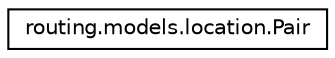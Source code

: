 digraph "Graphical Class Hierarchy"
{
 // LATEX_PDF_SIZE
  edge [fontname="Helvetica",fontsize="10",labelfontname="Helvetica",labelfontsize="10"];
  node [fontname="Helvetica",fontsize="10",shape=record];
  rankdir="LR";
  Node0 [label="routing.models.location.Pair",height=0.2,width=0.4,color="black", fillcolor="white", style="filled",URL="$classrouting_1_1models_1_1location_1_1_pair.html",tooltip=" "];
}

